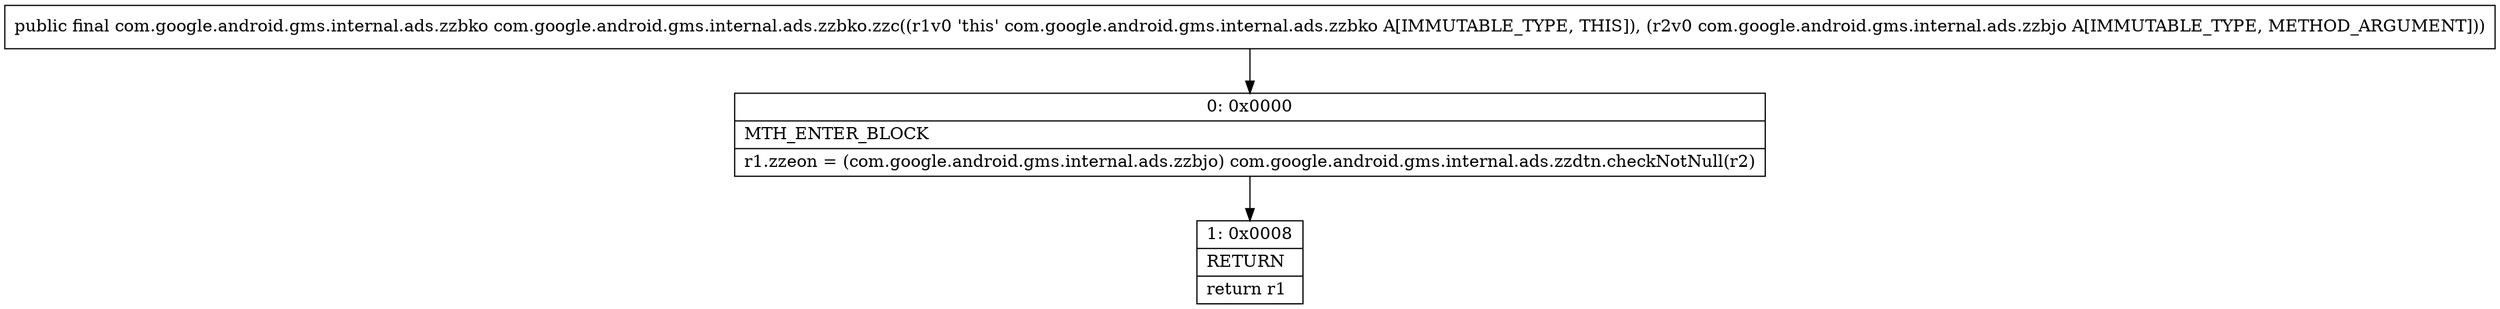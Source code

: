 digraph "CFG forcom.google.android.gms.internal.ads.zzbko.zzc(Lcom\/google\/android\/gms\/internal\/ads\/zzbjo;)Lcom\/google\/android\/gms\/internal\/ads\/zzbko;" {
Node_0 [shape=record,label="{0\:\ 0x0000|MTH_ENTER_BLOCK\l|r1.zzeon = (com.google.android.gms.internal.ads.zzbjo) com.google.android.gms.internal.ads.zzdtn.checkNotNull(r2)\l}"];
Node_1 [shape=record,label="{1\:\ 0x0008|RETURN\l|return r1\l}"];
MethodNode[shape=record,label="{public final com.google.android.gms.internal.ads.zzbko com.google.android.gms.internal.ads.zzbko.zzc((r1v0 'this' com.google.android.gms.internal.ads.zzbko A[IMMUTABLE_TYPE, THIS]), (r2v0 com.google.android.gms.internal.ads.zzbjo A[IMMUTABLE_TYPE, METHOD_ARGUMENT])) }"];
MethodNode -> Node_0;
Node_0 -> Node_1;
}

